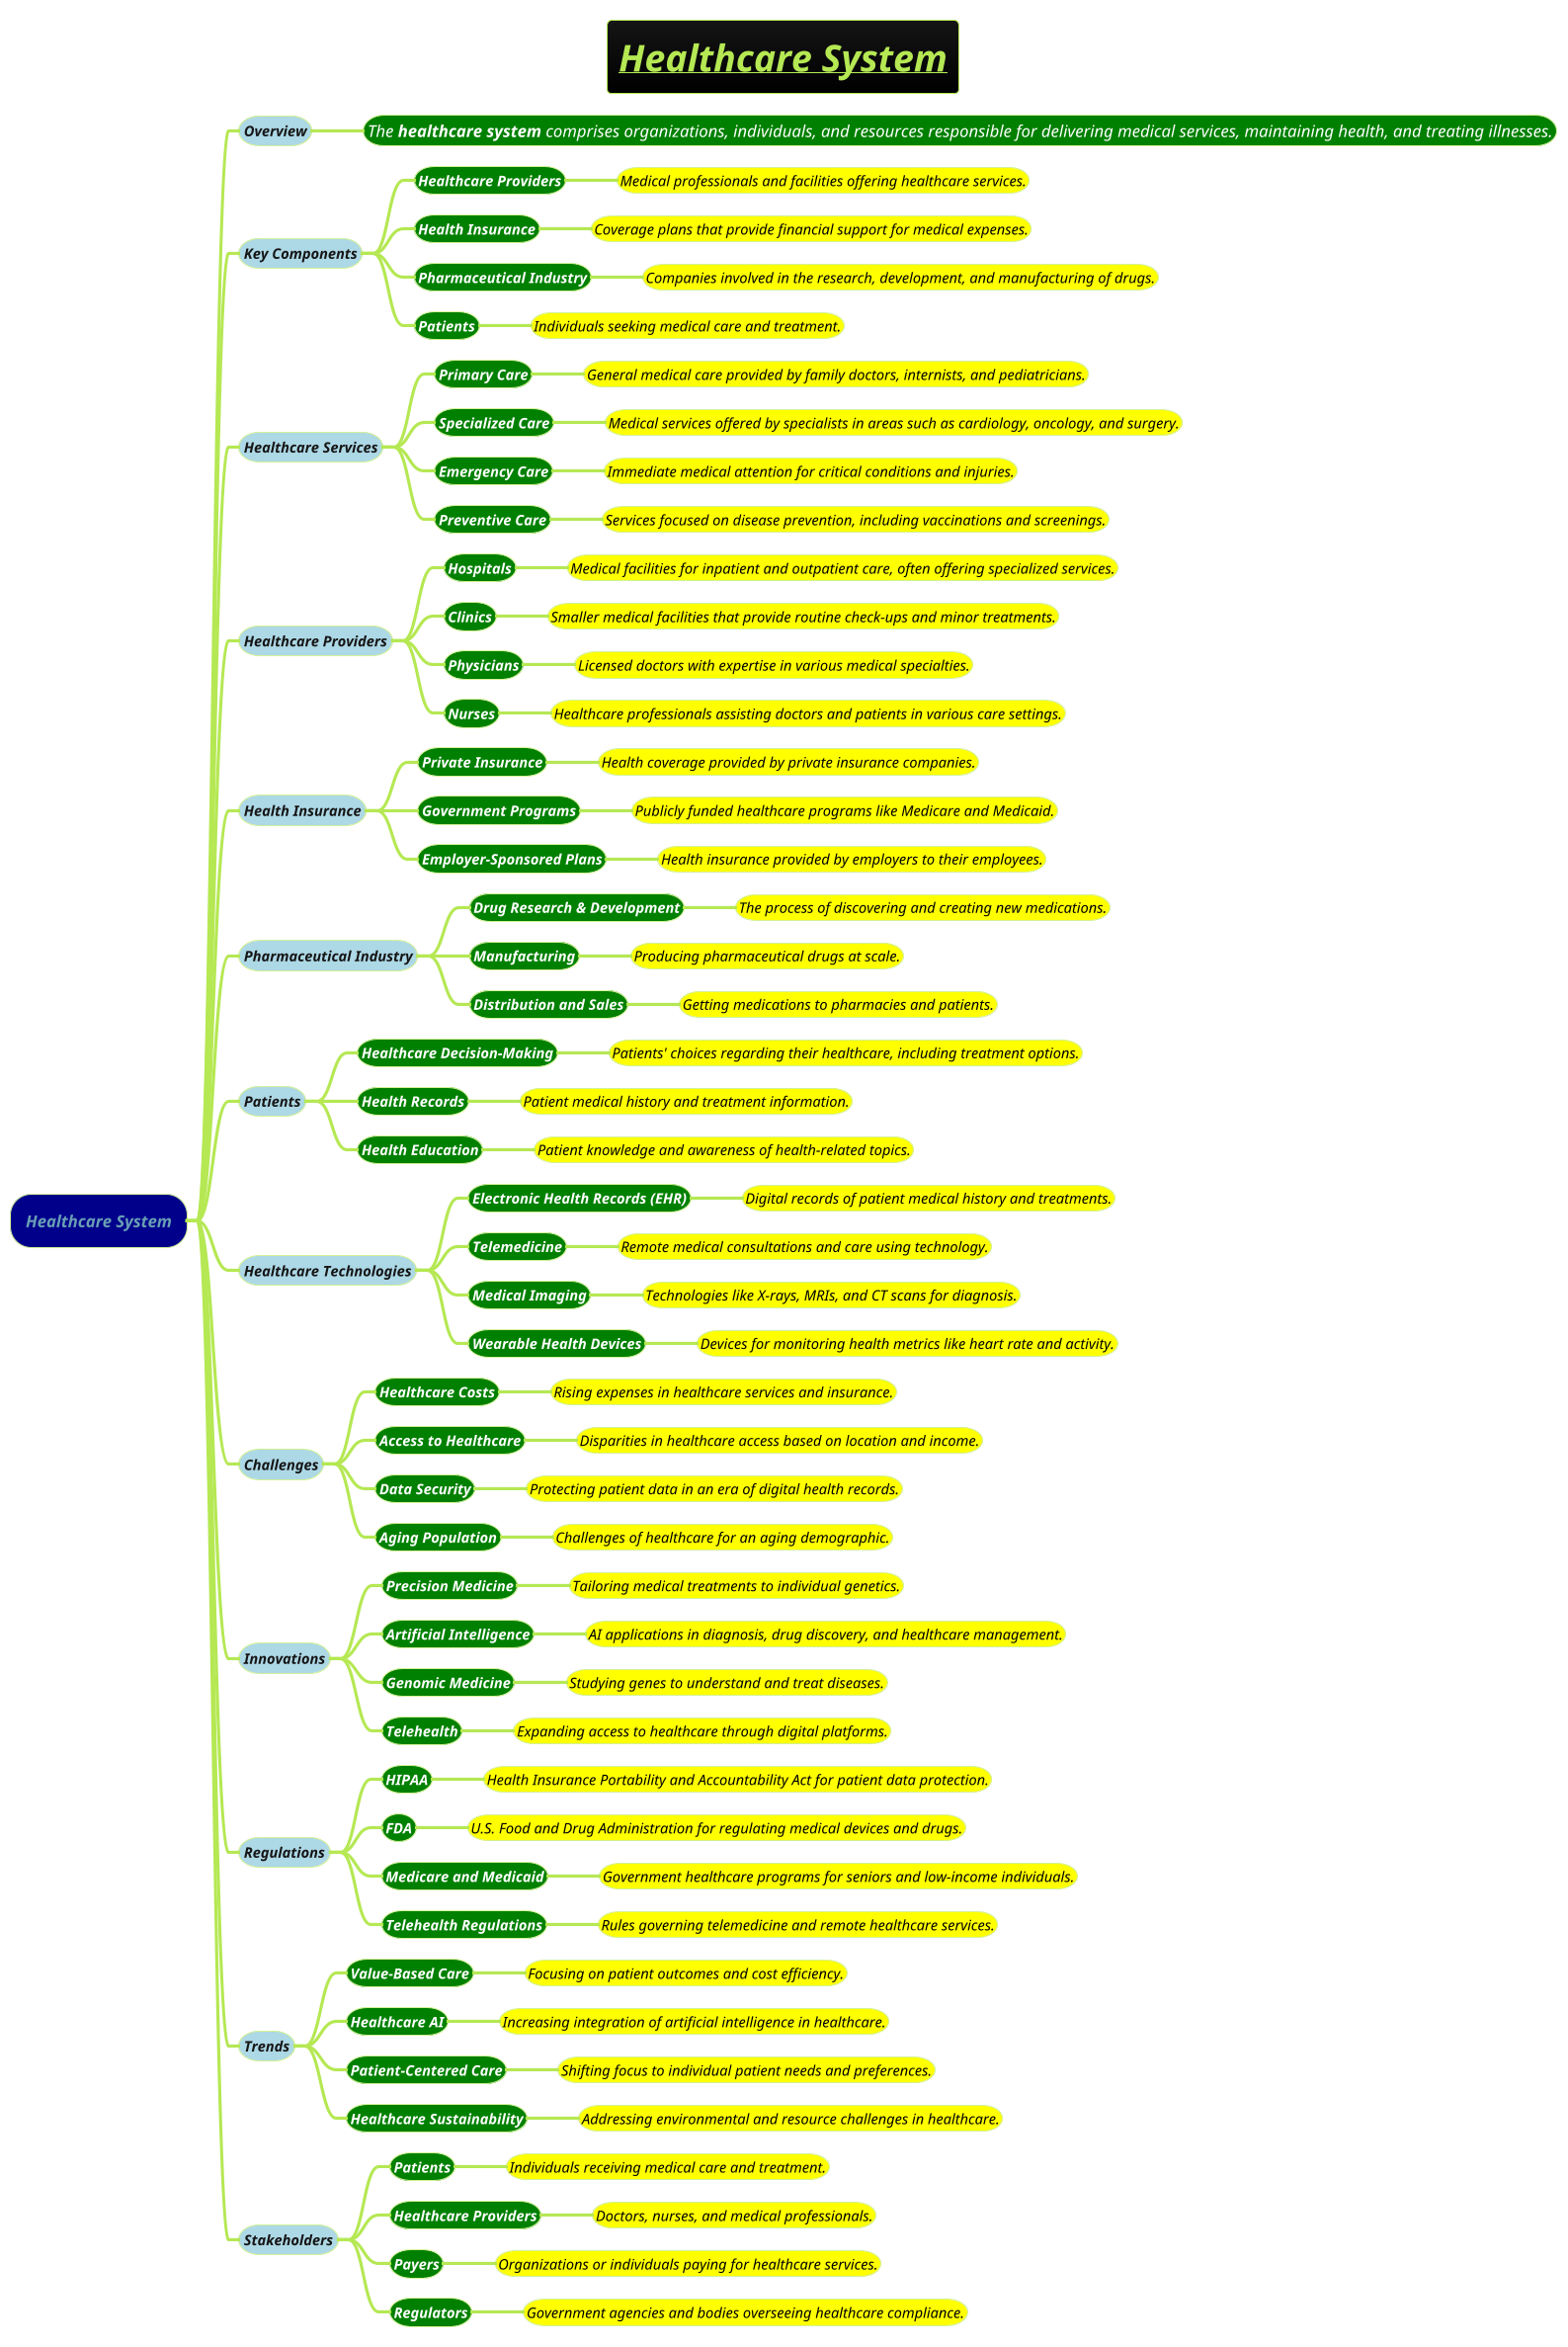@startmindmap
title = <i><u><b>Healthcare System
!theme hacker


*[#darkblue] <i>Healthcare System
**[#lightblue] <i><size:14>Overview
***[#green] <color #white><i><size:16>The **healthcare system** comprises organizations, individuals, and resources responsible for delivering medical services, maintaining health, and treating illnesses.

**[#lightblue] <i><size:14>Key Components
***[#green] <color #white><i><size:14><b>Healthcare Providers
****[#yellow] <i><size:14><color #black>Medical professionals and facilities offering healthcare services.
***[#green] <color #white><i><size:14><b>Health Insurance
****[#yellow] <i><size:14><color #black>Coverage plans that provide financial support for medical expenses.
***[#green] <color #white><i><size:14><b>Pharmaceutical Industry
****[#yellow] <i><size:14><color #black>Companies involved in the research, development, and manufacturing of drugs.
***[#green] <color #white><i><size:14><b>Patients
****[#yellow] <i><size:14><color #black>Individuals seeking medical care and treatment.

**[#lightblue] <i><size:14>Healthcare Services
***[#green] <color #white><i><size:14><b>Primary Care
****[#yellow] <i><size:14><color #black>General medical care provided by family doctors, internists, and pediatricians.
***[#green] <color #white><i><size:14><b>Specialized Care
****[#yellow] <i><size:14><color #black>Medical services offered by specialists in areas such as cardiology, oncology, and surgery.
***[#green] <color #white><i><size:14><b>Emergency Care
****[#yellow] <i><size:14><color #black>Immediate medical attention for critical conditions and injuries.
***[#green] <color #white><i><size:14><b>Preventive Care
****[#yellow] <i><size:14><color #black>Services focused on disease prevention, including vaccinations and screenings.

**[#lightblue] <i><size:14>Healthcare Providers
***[#green] <color #white><i><size:14><b>Hospitals
****[#yellow] <i><size:14><color #black>Medical facilities for inpatient and outpatient care, often offering specialized services.
***[#green] <color #white><i><size:14><b>Clinics
****[#yellow] <i><size:14><color #black>Smaller medical facilities that provide routine check-ups and minor treatments.
***[#green] <color #white><i><size:14><b>Physicians
****[#yellow] <i><size:14><color #black>Licensed doctors with expertise in various medical specialties.
***[#green] <color #white><i><size:14><b>Nurses
****[#yellow] <i><size:14><color #black>Healthcare professionals assisting doctors and patients in various care settings.

**[#lightblue] <i><size:14>Health Insurance
***[#green] <color #white><i><size:14><b>Private Insurance
****[#yellow] <i><size:14><color #black>Health coverage provided by private insurance companies.
***[#green] <color #white><i><size:14><b>Government Programs
****[#yellow] <i><size:14><color #black>Publicly funded healthcare programs like Medicare and Medicaid.
***[#green] <color #white><i><size:14><b>Employer-Sponsored Plans
****[#yellow] <i><size:14><color #black>Health insurance provided by employers to their employees.

**[#lightblue] <i><size:14>Pharmaceutical Industry
***[#green] <color #white><i><size:14><b>Drug Research & Development
****[#yellow] <i><size:14><color #black>The process of discovering and creating new medications.
***[#green] <color #white><i><size:14><b>Manufacturing
****[#yellow] <i><size:14><color #black>Producing pharmaceutical drugs at scale.
***[#green] <color #white><i><size:14><b>Distribution and Sales
****[#yellow] <i><size:14><color #black>Getting medications to pharmacies and patients.

**[#lightblue] <i><size:14>Patients
***[#green] <color #white><i><size:14><b>Healthcare Decision-Making
****[#yellow] <i><size:14><color #black>Patients' choices regarding their healthcare, including treatment options.
***[#green] <color #white><i><size:14><b>Health Records
****[#yellow] <i><size:14><color #black>Patient medical history and treatment information.
***[#green] <color #white><i><size:14><b>Health Education
****[#yellow] <i><size:14><color #black>Patient knowledge and awareness of health-related topics.

**[#lightblue] <i><size:14>Healthcare Technologies
***[#green] <color #white><i><size:14><b>Electronic Health Records (EHR)
****[#yellow] <i><size:14><color #black>Digital records of patient medical history and treatments.
***[#green] <color #white><i><size:14><b>Telemedicine
****[#yellow] <i><size:14><color #black>Remote medical consultations and care using technology.
***[#green] <color #white><i><size:14><b>Medical Imaging
****[#yellow] <i><size:14><color #black>Technologies like X-rays, MRIs, and CT scans for diagnosis.
***[#green] <color #white><i><size:14><b>Wearable Health Devices
****[#yellow] <i><size:14><color #black>Devices for monitoring health metrics like heart rate and activity.

**[#lightblue] <i><size:14>Challenges
***[#green] <color #white><i><size:14><b>Healthcare Costs
****[#yellow] <i><size:14><color #black>Rising expenses in healthcare services and insurance.
***[#green] <color #white><i><size:14><b>Access to Healthcare
****[#yellow] <i><size:14><color #black>Disparities in healthcare access based on location and income.
***[#green] <color #white><i><size:14><b>Data Security
****[#yellow] <i><size:14><color #black>Protecting patient data in an era of digital health records.
***[#green] <color #white><i><size:14><b>Aging Population
****[#yellow] <i><size:14><color #black>Challenges of healthcare for an aging demographic.

**[#lightblue] <i><size:14>Innovations
***[#green] <color #white><i><size:14><b>Precision Medicine
****[#yellow] <i><size:14><color #black>Tailoring medical treatments to individual genetics.
***[#green] <color #white><i><size:14><b>Artificial Intelligence
****[#yellow] <i><size:14><color #black>AI applications in diagnosis, drug discovery, and healthcare management.
***[#green] <color #white><i><size:14><b>Genomic Medicine
****[#yellow] <i><size:14><color #black>Studying genes to understand and treat diseases.
***[#green] <color #white><i><size:14><b>Telehealth
****[#yellow] <i><size:14><color #black>Expanding access to healthcare through digital platforms.

**[#lightblue] <i><size:14>Regulations
***[#green] <color #white><i><size:14><b>HIPAA
****[#yellow] <i><size:14><color #black>Health Insurance Portability and Accountability Act for patient data protection.
***[#green] <color #white><i><size:14><b>FDA
****[#yellow] <i><size:14><color #black>U.S. Food and Drug Administration for regulating medical devices and drugs.
***[#green] <color #white><i><size:14><b>Medicare and Medicaid
****[#yellow] <i><size:14><color #black>Government healthcare programs for seniors and low-income individuals.
***[#green] <color #white><i><size:14><b>Telehealth Regulations
****[#yellow] <i><size:14><color #black>Rules governing telemedicine and remote healthcare services.

**[#lightblue] <i><size:14>Trends
***[#green] <color #white><i><size:14><b>Value-Based Care
****[#yellow] <i><size:14><color #black>Focusing on patient outcomes and cost efficiency.
***[#green] <color #white><i><size:14><b>Healthcare AI
****[#yellow] <i><size:14><color #black>Increasing integration of artificial intelligence in healthcare.
***[#green] <color #white><i><size:14><b>Patient-Centered Care
****[#yellow] <i><size:14><color #black>Shifting focus to individual patient needs and preferences.
***[#green] <color #white><i><size:14><b>Healthcare Sustainability
****[#yellow] <i><size:14><color #black>Addressing environmental and resource challenges in healthcare.

**[#lightblue] <i><size:14>Stakeholders
***[#green] <color #white><i><size:14><b>Patients
****[#yellow] <i><size:14><color #black>Individuals receiving medical care and treatment.
***[#green] <color #white><i><size:14><b>Healthcare Providers
****[#yellow] <i><size:14><color #black>Doctors, nurses, and medical professionals.
***[#green] <color #white><i><size:14><b>Payers
****[#yellow] <i><size:14><color #black>Organizations or individuals paying for healthcare services.
***[#green] <color #white><i><size:14><b>Regulators
****[#yellow] <i><size:14><color #black>Government agencies and bodies overseeing healthcare compliance.

@endmindmap
